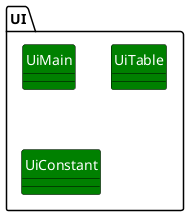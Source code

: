 @startuml
skinparam classBackgroundColor green
skinparam classBorderColor black
skinparam classArrowColor darkgreen
skinparam classFontColor white
hide circle

package  UI {
    class UiMain
    class UiTable
    class UiConstant
}

@enduml

